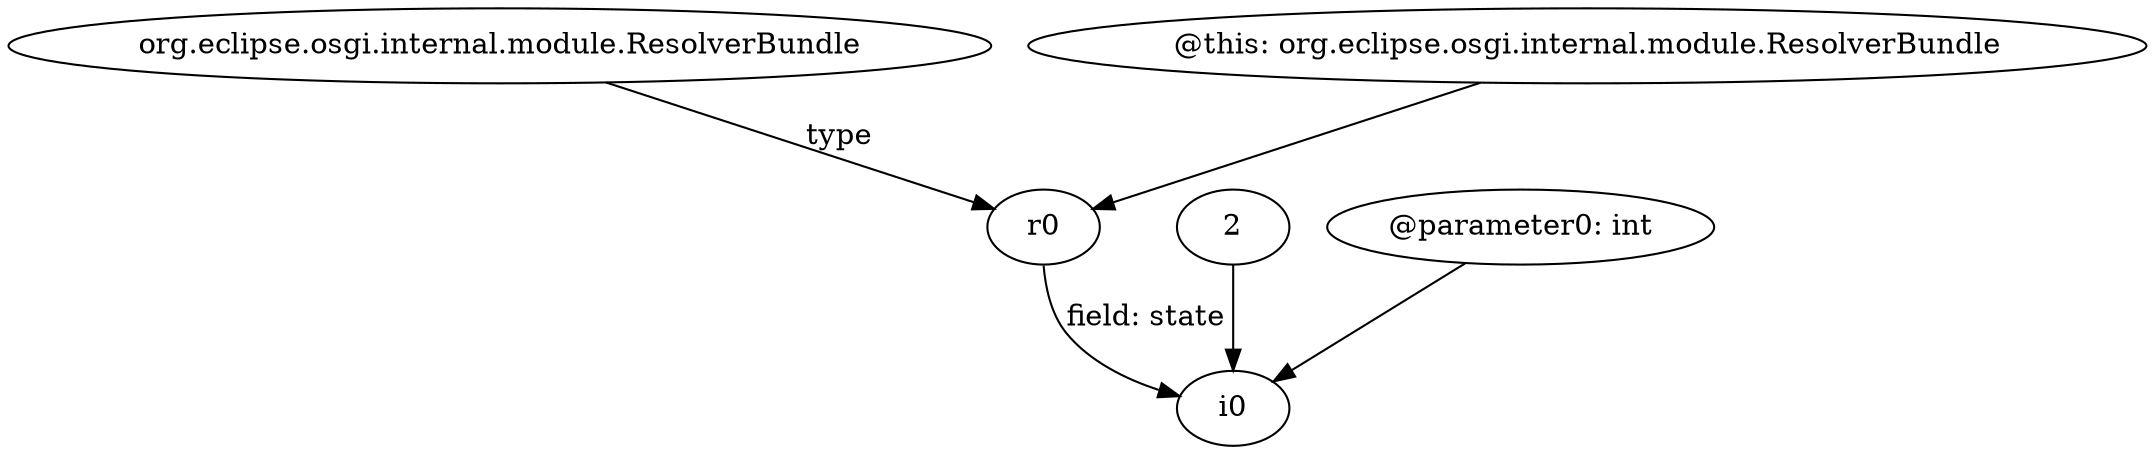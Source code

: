 digraph g {
0[label="org.eclipse.osgi.internal.module.ResolverBundle"]
1[label="r0"]
0->1[label="type"]
2[label="@this: org.eclipse.osgi.internal.module.ResolverBundle"]
2->1[label=""]
3[label="2"]
4[label="i0"]
3->4[label=""]
1->4[label="field: state"]
5[label="@parameter0: int"]
5->4[label=""]
}
